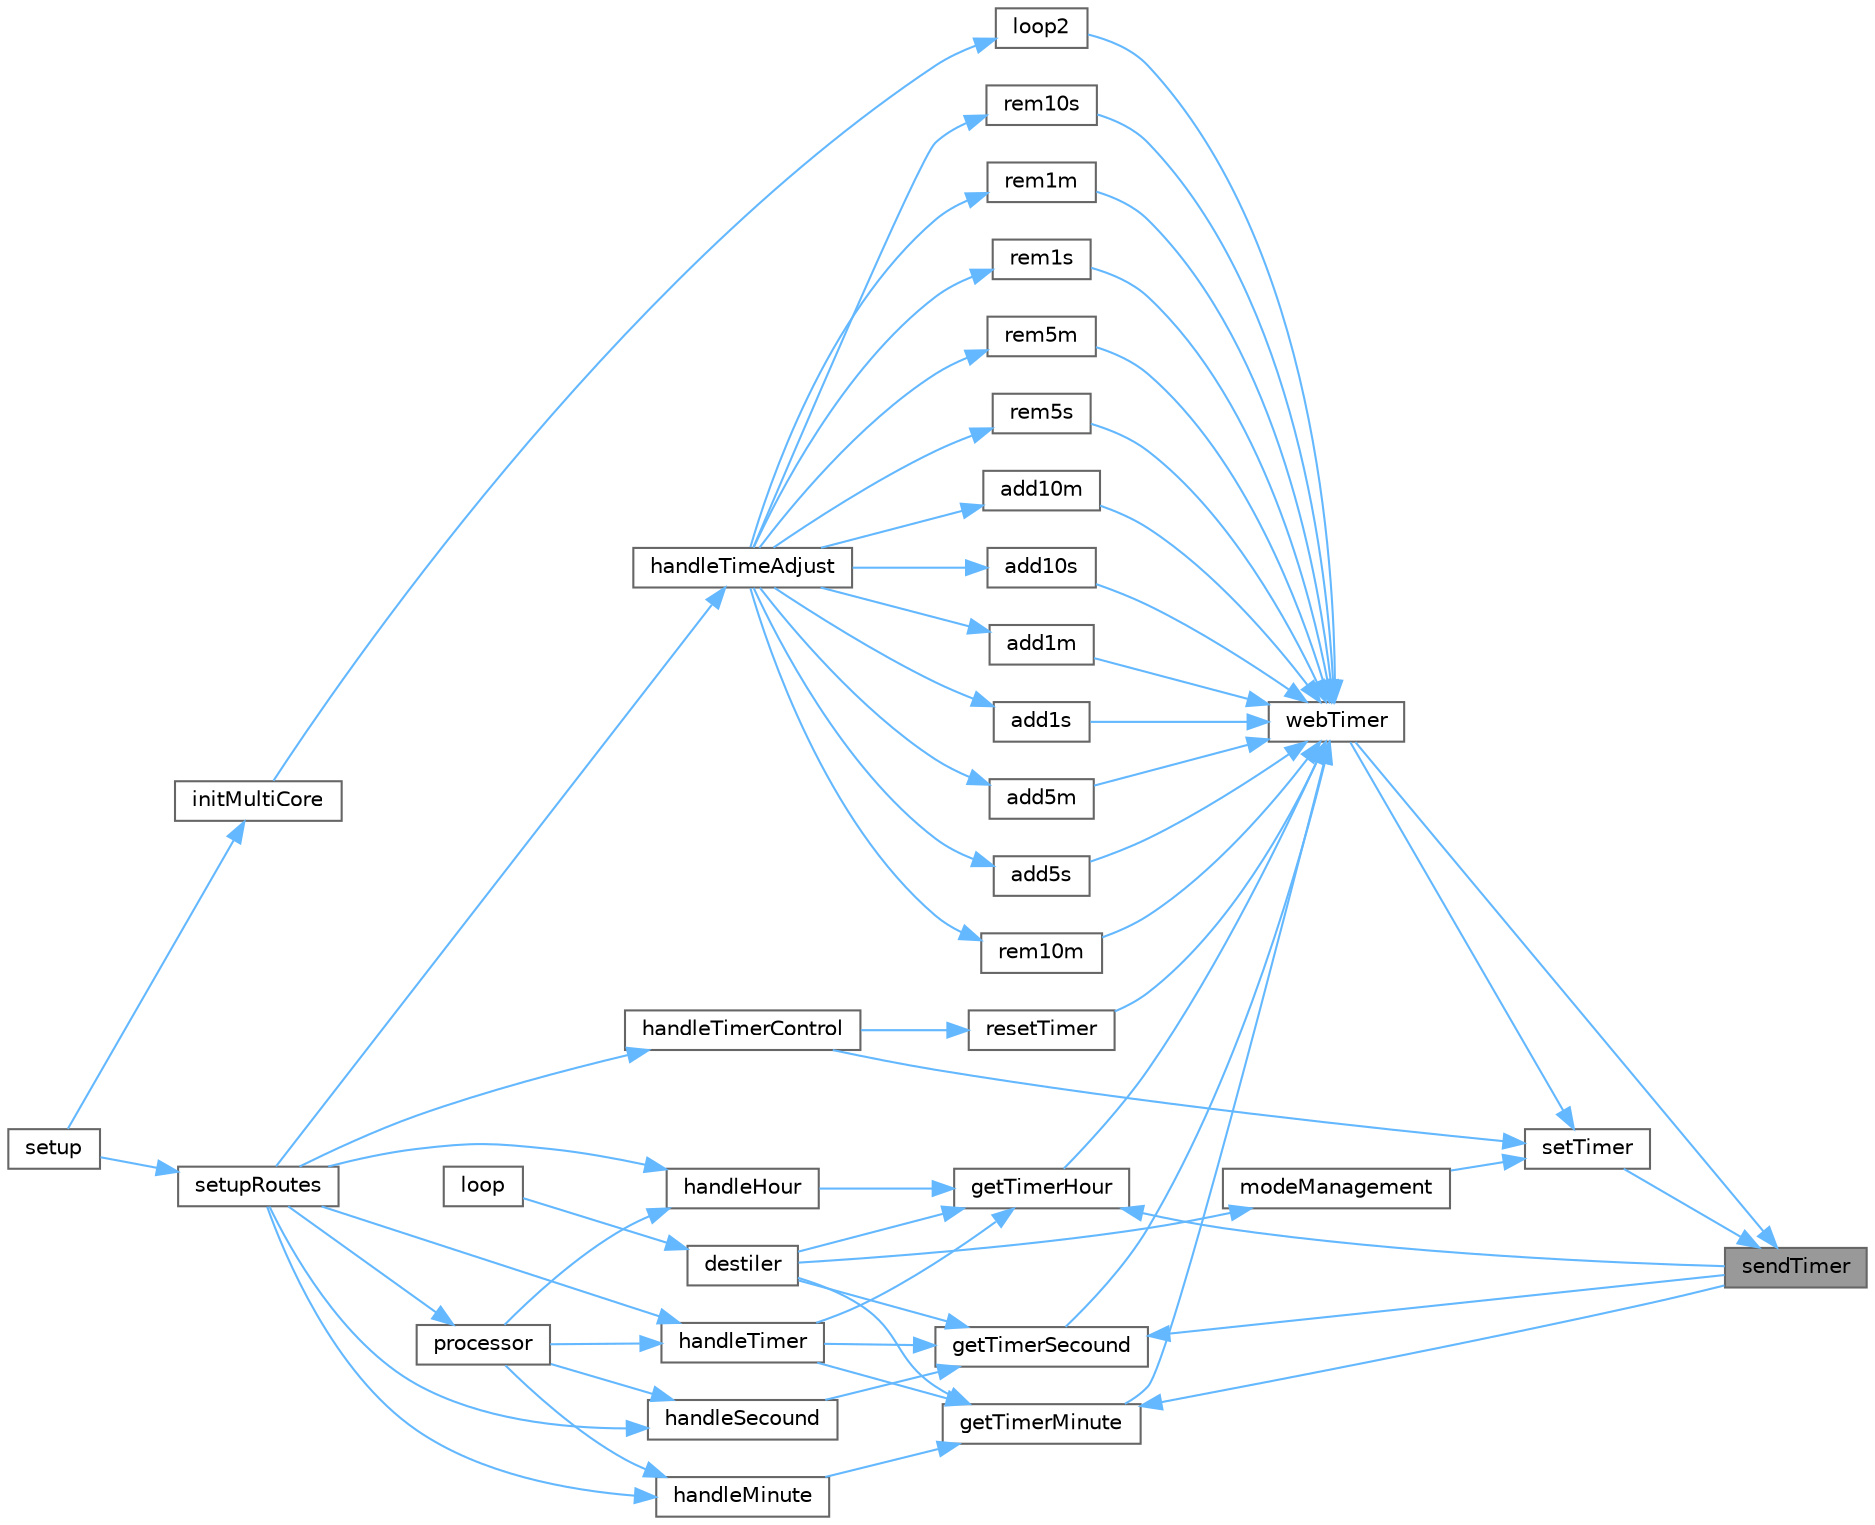 digraph "sendTimer"
{
 // LATEX_PDF_SIZE
  bgcolor="transparent";
  edge [fontname=Helvetica,fontsize=10,labelfontname=Helvetica,labelfontsize=10];
  node [fontname=Helvetica,fontsize=10,shape=box,height=0.2,width=0.4];
  rankdir="RL";
  Node1 [id="Node000001",label="sendTimer",height=0.2,width=0.4,color="gray40", fillcolor="grey60", style="filled", fontcolor="black",tooltip="Send timer to web."];
  Node1 -> Node2 [id="edge127_Node000001_Node000002",dir="back",color="steelblue1",style="solid",tooltip=" "];
  Node2 [id="Node000002",label="setTimer",height=0.2,width=0.4,color="grey40", fillcolor="white", style="filled",URL="$_m_d___timer_8cpp.html#a75d67ecc1e985e54d2701c06a6aaa3a1",tooltip="Reset timer."];
  Node2 -> Node3 [id="edge128_Node000002_Node000003",dir="back",color="steelblue1",style="solid",tooltip=" "];
  Node3 [id="Node000003",label="handleTimerControl",height=0.2,width=0.4,color="grey40", fillcolor="white", style="filled",URL="$_m_d___web___handlers_8cpp.html#a72a515762408e37f73ff78c93edeb326",tooltip="Handle time adjustment."];
  Node3 -> Node4 [id="edge129_Node000003_Node000004",dir="back",color="steelblue1",style="solid",tooltip=" "];
  Node4 [id="Node000004",label="setupRoutes",height=0.2,width=0.4,color="grey40", fillcolor="white", style="filled",URL="$_a_p___web_8cpp.html#a553ce9cca044d40931e5cbe9deb407e4",tooltip="Setup Calls."];
  Node4 -> Node5 [id="edge130_Node000004_Node000005",dir="back",color="steelblue1",style="solid",tooltip=" "];
  Node5 [id="Node000005",label="setup",height=0.2,width=0.4,color="grey40", fillcolor="white", style="filled",URL="$_a_p__main_8cpp.html#a4fc01d736fe50cf5b977f755b675f11d",tooltip="Create a webserver object that listens for HTTP request on port 80."];
  Node2 -> Node6 [id="edge131_Node000002_Node000006",dir="back",color="steelblue1",style="solid",tooltip=" "];
  Node6 [id="Node000006",label="modeManagement",height=0.2,width=0.4,color="grey40", fillcolor="white", style="filled",URL="$_m_d___i_o_8cpp.html#a27162a64461db61f83b3752bd0b6d125",tooltip="Indicators management."];
  Node6 -> Node7 [id="edge132_Node000006_Node000007",dir="back",color="steelblue1",style="solid",tooltip=" "];
  Node7 [id="Node000007",label="destiler",height=0.2,width=0.4,color="grey40", fillcolor="white", style="filled",URL="$_a_p___destiler_8cpp.html#a59b4c2612675374aa0a9445d2f49d009",tooltip="APP Header."];
  Node7 -> Node8 [id="edge133_Node000007_Node000008",dir="back",color="steelblue1",style="solid",tooltip=" "];
  Node8 [id="Node000008",label="loop",height=0.2,width=0.4,color="grey40", fillcolor="white", style="filled",URL="$_a_p__main_8cpp.html#a0b33edabd7f1c4e4a0bf32c67269be2f",tooltip="Loop function to run the machine operation."];
  Node2 -> Node9 [id="edge134_Node000002_Node000009",dir="back",color="steelblue1",style="solid",tooltip=" "];
  Node9 [id="Node000009",label="webTimer",height=0.2,width=0.4,color="grey40", fillcolor="white", style="filled",URL="$_m_d___timer_8cpp.html#a504723789792b242f59e8f9adfb48009",tooltip="Timer Functions calls."];
  Node9 -> Node10 [id="edge135_Node000009_Node000010",dir="back",color="steelblue1",style="solid",tooltip=" "];
  Node10 [id="Node000010",label="add10m",height=0.2,width=0.4,color="grey40", fillcolor="white", style="filled",URL="$_m_d___timer_8cpp.html#a2345c47ec0c5b7a61a02281c2174df89",tooltip="Add 5 minutes to timer."];
  Node10 -> Node11 [id="edge136_Node000010_Node000011",dir="back",color="steelblue1",style="solid",tooltip=" "];
  Node11 [id="Node000011",label="handleTimeAdjust",height=0.2,width=0.4,color="grey40", fillcolor="white", style="filled",URL="$_m_d___web___handlers_8cpp.html#acd82388b56435489b8b58cf2033a2d99",tooltip="Handle wifi IP."];
  Node11 -> Node4 [id="edge137_Node000011_Node000004",dir="back",color="steelblue1",style="solid",tooltip=" "];
  Node9 -> Node12 [id="edge138_Node000009_Node000012",dir="back",color="steelblue1",style="solid",tooltip=" "];
  Node12 [id="Node000012",label="add10s",height=0.2,width=0.4,color="grey40", fillcolor="white", style="filled",URL="$_m_d___timer_8cpp.html#aecf5a85e72e116087f5917d708e37f64",tooltip="Add 5 secounds to timer."];
  Node12 -> Node11 [id="edge139_Node000012_Node000011",dir="back",color="steelblue1",style="solid",tooltip=" "];
  Node9 -> Node13 [id="edge140_Node000009_Node000013",dir="back",color="steelblue1",style="solid",tooltip=" "];
  Node13 [id="Node000013",label="add1m",height=0.2,width=0.4,color="grey40", fillcolor="white", style="filled",URL="$_m_d___timer_8cpp.html#a4e34974421187d65e1cb2db63585549d",tooltip="Add 10 secounds to timer."];
  Node13 -> Node11 [id="edge141_Node000013_Node000011",dir="back",color="steelblue1",style="solid",tooltip=" "];
  Node9 -> Node14 [id="edge142_Node000009_Node000014",dir="back",color="steelblue1",style="solid",tooltip=" "];
  Node14 [id="Node000014",label="add1s",height=0.2,width=0.4,color="grey40", fillcolor="white", style="filled",URL="$_m_d___timer_8cpp.html#a4205a2b9aa1216af70d0e72d139508a0",tooltip="Get timer status."];
  Node14 -> Node11 [id="edge143_Node000014_Node000011",dir="back",color="steelblue1",style="solid",tooltip=" "];
  Node9 -> Node15 [id="edge144_Node000009_Node000015",dir="back",color="steelblue1",style="solid",tooltip=" "];
  Node15 [id="Node000015",label="add5m",height=0.2,width=0.4,color="grey40", fillcolor="white", style="filled",URL="$_m_d___timer_8cpp.html#a10e275a2b4beec90555c95286db80a6a",tooltip="Add 1 minute to timer."];
  Node15 -> Node11 [id="edge145_Node000015_Node000011",dir="back",color="steelblue1",style="solid",tooltip=" "];
  Node9 -> Node16 [id="edge146_Node000009_Node000016",dir="back",color="steelblue1",style="solid",tooltip=" "];
  Node16 [id="Node000016",label="add5s",height=0.2,width=0.4,color="grey40", fillcolor="white", style="filled",URL="$_m_d___timer_8cpp.html#aa323da979d7e0bdd7639b1932d401150",tooltip="Add 1 secound to timer."];
  Node16 -> Node11 [id="edge147_Node000016_Node000011",dir="back",color="steelblue1",style="solid",tooltip=" "];
  Node9 -> Node17 [id="edge148_Node000009_Node000017",dir="back",color="steelblue1",style="solid",tooltip=" "];
  Node17 [id="Node000017",label="getTimerHour",height=0.2,width=0.4,color="grey40", fillcolor="white", style="filled",URL="$_m_d___timer_8cpp.html#a7497ed4b5f459145ba576e35a34b2f68",tooltip="Get timer minute."];
  Node17 -> Node7 [id="edge149_Node000017_Node000007",dir="back",color="steelblue1",style="solid",tooltip=" "];
  Node17 -> Node18 [id="edge150_Node000017_Node000018",dir="back",color="steelblue1",style="solid",tooltip=" "];
  Node18 [id="Node000018",label="handleHour",height=0.2,width=0.4,color="grey40", fillcolor="white", style="filled",URL="$_m_d___web___handlers_8cpp.html#af5d26a4c3ed9e05f2b2d04935793447f",tooltip="Handle timer."];
  Node18 -> Node19 [id="edge151_Node000018_Node000019",dir="back",color="steelblue1",style="solid",tooltip=" "];
  Node19 [id="Node000019",label="processor",height=0.2,width=0.4,color="grey40", fillcolor="white", style="filled",URL="$_m_d___web___handlers_8cpp.html#a0c021f9721c3b479757f8e1b40624b6c",tooltip="Handle toggle."];
  Node19 -> Node4 [id="edge152_Node000019_Node000004",dir="back",color="steelblue1",style="solid",tooltip=" "];
  Node18 -> Node4 [id="edge153_Node000018_Node000004",dir="back",color="steelblue1",style="solid",tooltip=" "];
  Node17 -> Node20 [id="edge154_Node000017_Node000020",dir="back",color="steelblue1",style="solid",tooltip=" "];
  Node20 [id="Node000020",label="handleTimer",height=0.2,width=0.4,color="grey40", fillcolor="white", style="filled",URL="$_m_d___web___handlers_8cpp.html#af81d47970421b46f19156b8c97bb4ee3",tooltip="Get resistor."];
  Node20 -> Node19 [id="edge155_Node000020_Node000019",dir="back",color="steelblue1",style="solid",tooltip=" "];
  Node20 -> Node4 [id="edge156_Node000020_Node000004",dir="back",color="steelblue1",style="solid",tooltip=" "];
  Node17 -> Node1 [id="edge157_Node000017_Node000001",dir="back",color="steelblue1",style="solid",tooltip=" "];
  Node9 -> Node21 [id="edge158_Node000009_Node000021",dir="back",color="steelblue1",style="solid",tooltip=" "];
  Node21 [id="Node000021",label="getTimerMinute",height=0.2,width=0.4,color="grey40", fillcolor="white", style="filled",URL="$_m_d___timer_8cpp.html#ae8ad20dbd759f4fb98dabba7876428f4",tooltip="Get timer secound."];
  Node21 -> Node7 [id="edge159_Node000021_Node000007",dir="back",color="steelblue1",style="solid",tooltip=" "];
  Node21 -> Node22 [id="edge160_Node000021_Node000022",dir="back",color="steelblue1",style="solid",tooltip=" "];
  Node22 [id="Node000022",label="handleMinute",height=0.2,width=0.4,color="grey40", fillcolor="white", style="filled",URL="$_m_d___web___handlers_8cpp.html#ac109e287eeaaac772d362b9192d186d8",tooltip="Handle hour."];
  Node22 -> Node19 [id="edge161_Node000022_Node000019",dir="back",color="steelblue1",style="solid",tooltip=" "];
  Node22 -> Node4 [id="edge162_Node000022_Node000004",dir="back",color="steelblue1",style="solid",tooltip=" "];
  Node21 -> Node20 [id="edge163_Node000021_Node000020",dir="back",color="steelblue1",style="solid",tooltip=" "];
  Node21 -> Node1 [id="edge164_Node000021_Node000001",dir="back",color="steelblue1",style="solid",tooltip=" "];
  Node9 -> Node23 [id="edge165_Node000009_Node000023",dir="back",color="steelblue1",style="solid",tooltip=" "];
  Node23 [id="Node000023",label="getTimerSecound",height=0.2,width=0.4,color="grey40", fillcolor="white", style="filled",URL="$_m_d___timer_8cpp.html#a71f3ffe6a2e0fca30bca87a87fc92354",tooltip="Timer for web operations."];
  Node23 -> Node7 [id="edge166_Node000023_Node000007",dir="back",color="steelblue1",style="solid",tooltip=" "];
  Node23 -> Node24 [id="edge167_Node000023_Node000024",dir="back",color="steelblue1",style="solid",tooltip=" "];
  Node24 [id="Node000024",label="handleSecound",height=0.2,width=0.4,color="grey40", fillcolor="white", style="filled",URL="$_m_d___web___handlers_8cpp.html#a06bda99cade1494aaaafff873d92ded3",tooltip="Handle minute."];
  Node24 -> Node19 [id="edge168_Node000024_Node000019",dir="back",color="steelblue1",style="solid",tooltip=" "];
  Node24 -> Node4 [id="edge169_Node000024_Node000004",dir="back",color="steelblue1",style="solid",tooltip=" "];
  Node23 -> Node20 [id="edge170_Node000023_Node000020",dir="back",color="steelblue1",style="solid",tooltip=" "];
  Node23 -> Node1 [id="edge171_Node000023_Node000001",dir="back",color="steelblue1",style="solid",tooltip=" "];
  Node9 -> Node25 [id="edge172_Node000009_Node000025",dir="back",color="steelblue1",style="solid",tooltip=" "];
  Node25 [id="Node000025",label="loop2",height=0.2,width=0.4,color="grey40", fillcolor="white", style="filled",URL="$_a_p__main_8cpp.html#a8b626fb41c6433470c66289ad702ba87",tooltip="MAIN."];
  Node25 -> Node26 [id="edge173_Node000025_Node000026",dir="back",color="steelblue1",style="solid",tooltip=" "];
  Node26 [id="Node000026",label="initMultiCore",height=0.2,width=0.4,color="grey40", fillcolor="white", style="filled",URL="$_o_s__multi__core_8cpp.html#a02ef1114b2c4e173a5ddafb425f38cc5",tooltip="Main loop to run in core 1."];
  Node26 -> Node5 [id="edge174_Node000026_Node000005",dir="back",color="steelblue1",style="solid",tooltip=" "];
  Node9 -> Node27 [id="edge175_Node000009_Node000027",dir="back",color="steelblue1",style="solid",tooltip=" "];
  Node27 [id="Node000027",label="rem10m",height=0.2,width=0.4,color="grey40", fillcolor="white", style="filled",URL="$_m_d___timer_8cpp.html#afde4bd8c891772121c1bee27077ab395",tooltip="Remove 5 minutes from timer."];
  Node27 -> Node11 [id="edge176_Node000027_Node000011",dir="back",color="steelblue1",style="solid",tooltip=" "];
  Node9 -> Node28 [id="edge177_Node000009_Node000028",dir="back",color="steelblue1",style="solid",tooltip=" "];
  Node28 [id="Node000028",label="rem10s",height=0.2,width=0.4,color="grey40", fillcolor="white", style="filled",URL="$_m_d___timer_8cpp.html#aab03ff01ea9b512f5470cd80bee1025c",tooltip="Remove 5 secounds from timer."];
  Node28 -> Node11 [id="edge178_Node000028_Node000011",dir="back",color="steelblue1",style="solid",tooltip=" "];
  Node9 -> Node29 [id="edge179_Node000009_Node000029",dir="back",color="steelblue1",style="solid",tooltip=" "];
  Node29 [id="Node000029",label="rem1m",height=0.2,width=0.4,color="grey40", fillcolor="white", style="filled",URL="$_m_d___timer_8cpp.html#a1d544cbb8a4f76ecae3455d08961fa66",tooltip="Remove 10 secounds from timer."];
  Node29 -> Node11 [id="edge180_Node000029_Node000011",dir="back",color="steelblue1",style="solid",tooltip=" "];
  Node9 -> Node30 [id="edge181_Node000009_Node000030",dir="back",color="steelblue1",style="solid",tooltip=" "];
  Node30 [id="Node000030",label="rem1s",height=0.2,width=0.4,color="grey40", fillcolor="white", style="filled",URL="$_m_d___timer_8cpp.html#a82bc62194a206899dfa2b287b9d16236",tooltip="Add 10 minutes to timer."];
  Node30 -> Node11 [id="edge182_Node000030_Node000011",dir="back",color="steelblue1",style="solid",tooltip=" "];
  Node9 -> Node31 [id="edge183_Node000009_Node000031",dir="back",color="steelblue1",style="solid",tooltip=" "];
  Node31 [id="Node000031",label="rem5m",height=0.2,width=0.4,color="grey40", fillcolor="white", style="filled",URL="$_m_d___timer_8cpp.html#a6dd7da3e0329e60af93c3c96301fb81e",tooltip="Remove 1 minute from timer."];
  Node31 -> Node11 [id="edge184_Node000031_Node000011",dir="back",color="steelblue1",style="solid",tooltip=" "];
  Node9 -> Node32 [id="edge185_Node000009_Node000032",dir="back",color="steelblue1",style="solid",tooltip=" "];
  Node32 [id="Node000032",label="rem5s",height=0.2,width=0.4,color="grey40", fillcolor="white", style="filled",URL="$_m_d___timer_8cpp.html#a7e996a9f3af638141257662a8f931e11",tooltip="Remove 1 secound from timer."];
  Node32 -> Node11 [id="edge186_Node000032_Node000011",dir="back",color="steelblue1",style="solid",tooltip=" "];
  Node9 -> Node33 [id="edge187_Node000009_Node000033",dir="back",color="steelblue1",style="solid",tooltip=" "];
  Node33 [id="Node000033",label="resetTimer",height=0.2,width=0.4,color="grey40", fillcolor="white", style="filled",URL="$_m_d___timer_8cpp.html#ad43a02209687d9c1e04dddd167f32c45",tooltip="Remove 10 minutes from timer."];
  Node33 -> Node3 [id="edge188_Node000033_Node000003",dir="back",color="steelblue1",style="solid",tooltip=" "];
  Node1 -> Node9 [id="edge189_Node000001_Node000009",dir="back",color="steelblue1",style="solid",tooltip=" "];
}
